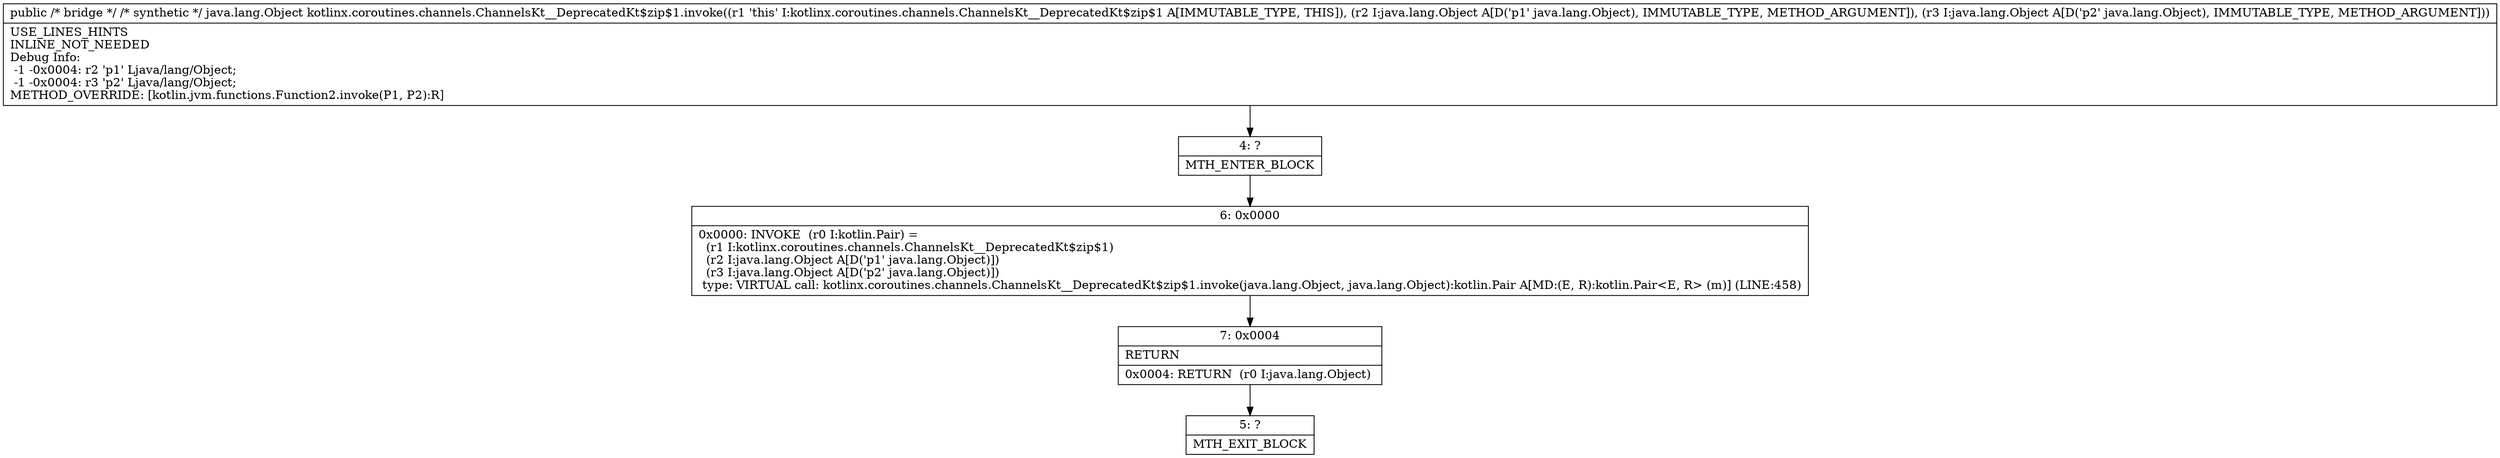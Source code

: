 digraph "CFG forkotlinx.coroutines.channels.ChannelsKt__DeprecatedKt$zip$1.invoke(Ljava\/lang\/Object;Ljava\/lang\/Object;)Ljava\/lang\/Object;" {
Node_4 [shape=record,label="{4\:\ ?|MTH_ENTER_BLOCK\l}"];
Node_6 [shape=record,label="{6\:\ 0x0000|0x0000: INVOKE  (r0 I:kotlin.Pair) = \l  (r1 I:kotlinx.coroutines.channels.ChannelsKt__DeprecatedKt$zip$1)\l  (r2 I:java.lang.Object A[D('p1' java.lang.Object)])\l  (r3 I:java.lang.Object A[D('p2' java.lang.Object)])\l type: VIRTUAL call: kotlinx.coroutines.channels.ChannelsKt__DeprecatedKt$zip$1.invoke(java.lang.Object, java.lang.Object):kotlin.Pair A[MD:(E, R):kotlin.Pair\<E, R\> (m)] (LINE:458)\l}"];
Node_7 [shape=record,label="{7\:\ 0x0004|RETURN\l|0x0004: RETURN  (r0 I:java.lang.Object) \l}"];
Node_5 [shape=record,label="{5\:\ ?|MTH_EXIT_BLOCK\l}"];
MethodNode[shape=record,label="{public \/* bridge *\/ \/* synthetic *\/ java.lang.Object kotlinx.coroutines.channels.ChannelsKt__DeprecatedKt$zip$1.invoke((r1 'this' I:kotlinx.coroutines.channels.ChannelsKt__DeprecatedKt$zip$1 A[IMMUTABLE_TYPE, THIS]), (r2 I:java.lang.Object A[D('p1' java.lang.Object), IMMUTABLE_TYPE, METHOD_ARGUMENT]), (r3 I:java.lang.Object A[D('p2' java.lang.Object), IMMUTABLE_TYPE, METHOD_ARGUMENT]))  | USE_LINES_HINTS\lINLINE_NOT_NEEDED\lDebug Info:\l  \-1 \-0x0004: r2 'p1' Ljava\/lang\/Object;\l  \-1 \-0x0004: r3 'p2' Ljava\/lang\/Object;\lMETHOD_OVERRIDE: [kotlin.jvm.functions.Function2.invoke(P1, P2):R]\l}"];
MethodNode -> Node_4;Node_4 -> Node_6;
Node_6 -> Node_7;
Node_7 -> Node_5;
}

